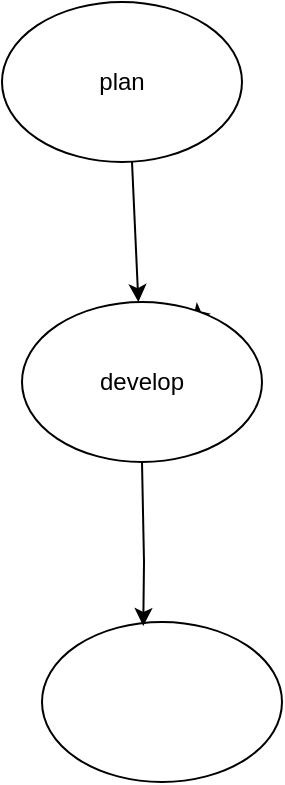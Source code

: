 <mxfile version="28.0.7">
  <diagram name="Page-1" id="NmzJOgyUyYM8Y3-fx3c8">
    <mxGraphModel dx="786" dy="451" grid="1" gridSize="10" guides="1" tooltips="1" connect="1" arrows="1" fold="1" page="1" pageScale="1" pageWidth="850" pageHeight="1100" math="0" shadow="0">
      <root>
        <mxCell id="0" />
        <mxCell id="1" parent="0" />
        <mxCell id="fogxANIP0zKiAKyrX4SN-1" value="plan" style="ellipse;whiteSpace=wrap;html=1;" vertex="1" parent="1">
          <mxGeometry x="220" y="30" width="120" height="80" as="geometry" />
        </mxCell>
        <mxCell id="fogxANIP0zKiAKyrX4SN-3" value="" style="ellipse;whiteSpace=wrap;html=1;" vertex="1" parent="1">
          <mxGeometry x="240" y="340" width="120" height="80" as="geometry" />
        </mxCell>
        <mxCell id="fogxANIP0zKiAKyrX4SN-5" value="" style="endArrow=classic;html=1;rounded=0;" edge="1" parent="1" source="fogxANIP0zKiAKyrX4SN-2">
          <mxGeometry width="50" height="50" relative="1" as="geometry">
            <mxPoint x="285" y="110" as="sourcePoint" />
            <mxPoint x="315" y="190" as="targetPoint" />
          </mxGeometry>
        </mxCell>
        <mxCell id="fogxANIP0zKiAKyrX4SN-6" value="" style="endArrow=classic;html=1;rounded=0;entryX=0.422;entryY=0.025;entryDx=0;entryDy=0;entryPerimeter=0;" edge="1" parent="1" target="fogxANIP0zKiAKyrX4SN-3">
          <mxGeometry width="50" height="50" relative="1" as="geometry">
            <mxPoint x="290" y="260" as="sourcePoint" />
            <mxPoint x="340" y="270" as="targetPoint" />
            <Array as="points">
              <mxPoint x="291" y="310" />
            </Array>
          </mxGeometry>
        </mxCell>
        <mxCell id="fogxANIP0zKiAKyrX4SN-7" value="" style="endArrow=classic;html=1;rounded=0;" edge="1" parent="1" target="fogxANIP0zKiAKyrX4SN-2">
          <mxGeometry width="50" height="50" relative="1" as="geometry">
            <mxPoint x="285" y="110" as="sourcePoint" />
            <mxPoint x="315" y="190" as="targetPoint" />
            <Array as="points" />
          </mxGeometry>
        </mxCell>
        <mxCell id="fogxANIP0zKiAKyrX4SN-2" value="develop" style="ellipse;whiteSpace=wrap;html=1;" vertex="1" parent="1">
          <mxGeometry x="230" y="180" width="120" height="80" as="geometry" />
        </mxCell>
      </root>
    </mxGraphModel>
  </diagram>
</mxfile>
